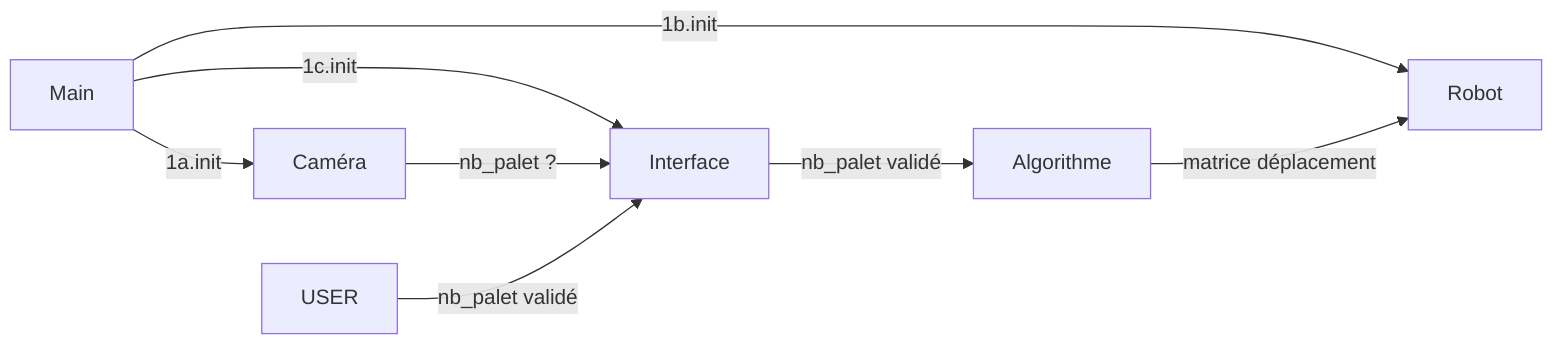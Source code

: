 flowchart LR
CAMERA[Caméra]
MAIN[Main]
ROBOT[Robot]
INTERFACE[Interface]
ALGO[Algorithme]
 
MAIN -->|1a.init| CAMERA
%%CAMERA -->|1a.init OK| MAIN
 
MAIN -->|1b.init| ROBOT
%%ROBOT -->|1a.init OK| MAIN
 
MAIN -->|1c.init| INTERFACE
%%INTERFACE -->|1a.init OK| MAIN
 
CAMERA -->|nb_palet ?| INTERFACE
USER -->|nb_palet validé| INTERFACE
INTERFACE -->|nb_palet validé| ALGO
 
%%MAIN -->|nb_palet validé| ALGO
ALGO -->|matrice déplacement| ROBOT
